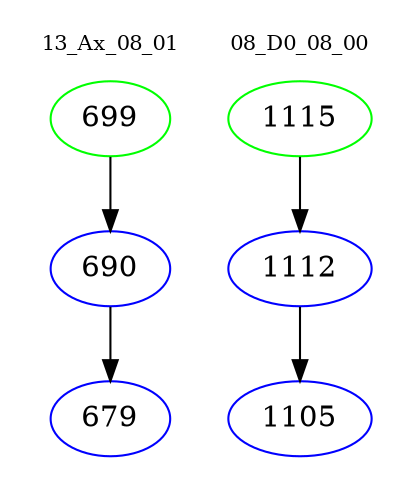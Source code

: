 digraph{
subgraph cluster_0 {
color = white
label = "13_Ax_08_01";
fontsize=10;
T0_699 [label="699", color="green"]
T0_699 -> T0_690 [color="black"]
T0_690 [label="690", color="blue"]
T0_690 -> T0_679 [color="black"]
T0_679 [label="679", color="blue"]
}
subgraph cluster_1 {
color = white
label = "08_D0_08_00";
fontsize=10;
T1_1115 [label="1115", color="green"]
T1_1115 -> T1_1112 [color="black"]
T1_1112 [label="1112", color="blue"]
T1_1112 -> T1_1105 [color="black"]
T1_1105 [label="1105", color="blue"]
}
}
